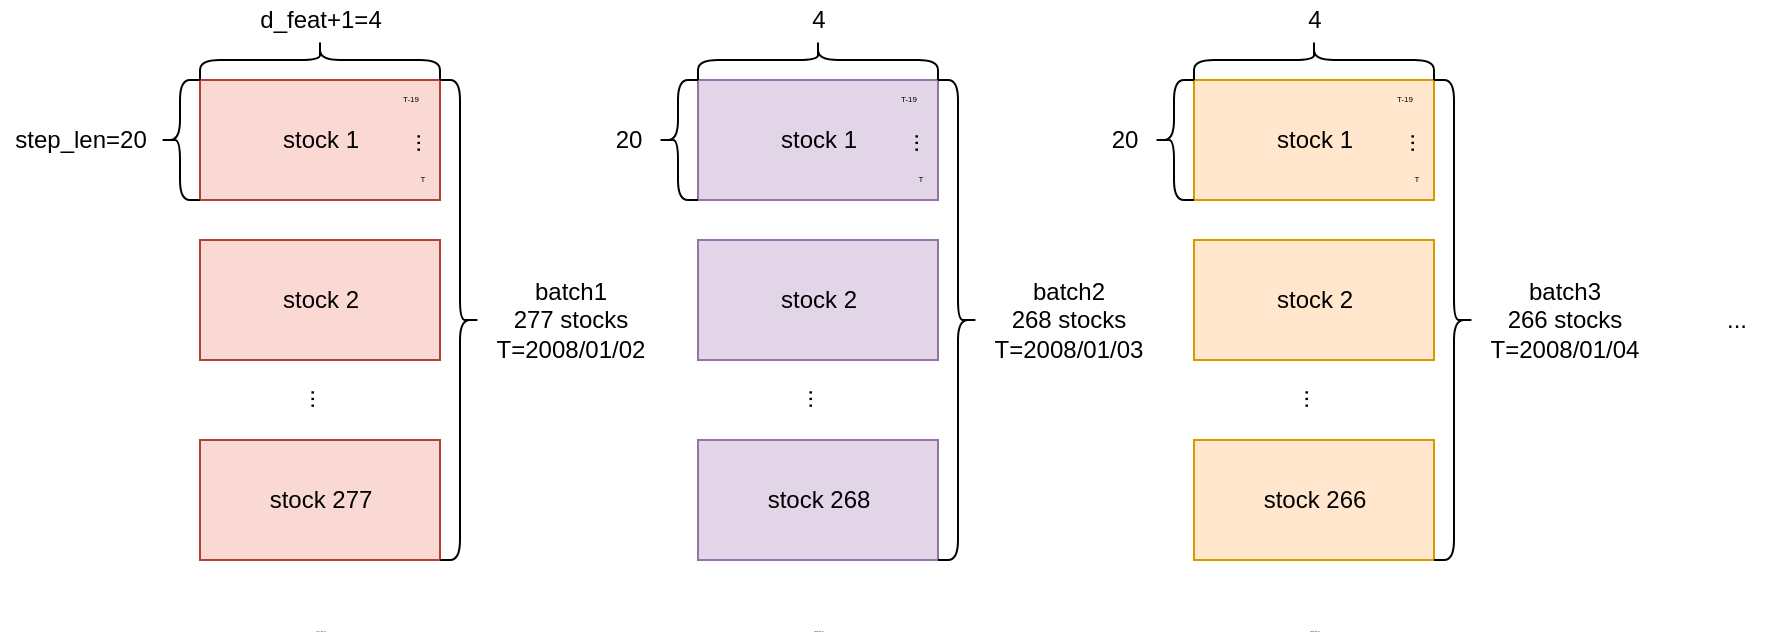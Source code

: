 <mxfile version="14.0.4" type="github">
  <diagram id="UNmK7n31j6BsBcdP9gkj" name="Page-1">
    <mxGraphModel dx="1090" dy="579" grid="0" gridSize="10" guides="1" tooltips="1" connect="1" arrows="1" fold="1" page="0" pageScale="1" pageWidth="827" pageHeight="1169" math="0" shadow="0">
      <root>
        <mxCell id="0" />
        <mxCell id="1" parent="0" />
        <mxCell id="sodSNDlYpSFI1k9hjGXv-1" value="" style="rounded=0;whiteSpace=wrap;html=1;fillColor=#fad9d5;strokeColor=#ae4132;fontFamily=Helvetica;" vertex="1" parent="1">
          <mxGeometry x="118" y="100" width="120" height="60" as="geometry" />
        </mxCell>
        <mxCell id="sodSNDlYpSFI1k9hjGXv-2" value="" style="rounded=0;whiteSpace=wrap;html=1;fillColor=#fad9d5;strokeColor=#ae4132;fontFamily=Helvetica;" vertex="1" parent="1">
          <mxGeometry x="118" y="180" width="120" height="60" as="geometry" />
        </mxCell>
        <mxCell id="sodSNDlYpSFI1k9hjGXv-3" value="" style="rounded=0;whiteSpace=wrap;html=1;fillColor=#fad9d5;strokeColor=#ae4132;fontFamily=Helvetica;" vertex="1" parent="1">
          <mxGeometry x="118" y="280" width="120" height="60" as="geometry" />
        </mxCell>
        <mxCell id="sodSNDlYpSFI1k9hjGXv-5" value="..." style="text;html=1;resizable=0;autosize=1;align=center;verticalAlign=middle;points=[];fillColor=none;strokeColor=none;rounded=0;horizontal=0;fontFamily=Helvetica;" vertex="1" parent="1">
          <mxGeometry x="156" y="250" width="30" height="20" as="geometry" />
        </mxCell>
        <mxCell id="sodSNDlYpSFI1k9hjGXv-10" value="" style="shape=curlyBracket;whiteSpace=wrap;html=1;rounded=1;fontFamily=Helvetica;" vertex="1" parent="1">
          <mxGeometry x="98" y="100" width="20" height="60" as="geometry" />
        </mxCell>
        <mxCell id="sodSNDlYpSFI1k9hjGXv-11" value="" style="shape=curlyBracket;whiteSpace=wrap;html=1;rounded=1;direction=south;fontFamily=Helvetica;" vertex="1" parent="1">
          <mxGeometry x="118" y="80" width="120" height="20" as="geometry" />
        </mxCell>
        <mxCell id="sodSNDlYpSFI1k9hjGXv-12" value="d_feat+1=4" style="text;html=1;resizable=0;autosize=1;align=center;verticalAlign=middle;points=[];fillColor=none;strokeColor=none;rounded=0;fontFamily=Helvetica;" vertex="1" parent="1">
          <mxGeometry x="138" y="60" width="80" height="20" as="geometry" />
        </mxCell>
        <mxCell id="sodSNDlYpSFI1k9hjGXv-13" value="step_len=20" style="text;html=1;resizable=0;autosize=1;align=center;verticalAlign=middle;points=[];fillColor=none;strokeColor=none;rounded=0;fontFamily=Helvetica;" vertex="1" parent="1">
          <mxGeometry x="18" y="120" width="80" height="20" as="geometry" />
        </mxCell>
        <mxCell id="sodSNDlYpSFI1k9hjGXv-14" value="stock 1" style="text;html=1;resizable=0;autosize=1;align=center;verticalAlign=middle;points=[];fillColor=none;strokeColor=none;rounded=0;fontFamily=Helvetica;" vertex="1" parent="1">
          <mxGeometry x="153" y="120" width="50" height="20" as="geometry" />
        </mxCell>
        <mxCell id="sodSNDlYpSFI1k9hjGXv-15" value="stock 2" style="text;html=1;resizable=0;autosize=1;align=center;verticalAlign=middle;points=[];fillColor=none;strokeColor=none;rounded=0;fontFamily=Helvetica;" vertex="1" parent="1">
          <mxGeometry x="153" y="200" width="50" height="20" as="geometry" />
        </mxCell>
        <mxCell id="sodSNDlYpSFI1k9hjGXv-16" value="stock 277" style="text;html=1;resizable=0;autosize=1;align=center;verticalAlign=middle;points=[];fillColor=none;strokeColor=none;rounded=0;fontFamily=Helvetica;" vertex="1" parent="1">
          <mxGeometry x="143" y="300" width="70" height="20" as="geometry" />
        </mxCell>
        <mxCell id="sodSNDlYpSFI1k9hjGXv-17" value="" style="shape=curlyBracket;whiteSpace=wrap;html=1;rounded=1;fontFamily=Helvetica;direction=west;" vertex="1" parent="1">
          <mxGeometry x="238" y="100" width="20" height="240" as="geometry" />
        </mxCell>
        <mxCell id="sodSNDlYpSFI1k9hjGXv-18" value="batch1&lt;br&gt;277 stocks&lt;br&gt;T=2008/01/02" style="text;html=1;resizable=0;autosize=1;align=center;verticalAlign=middle;points=[];fillColor=none;strokeColor=none;rounded=0;fontFamily=Helvetica;" vertex="1" parent="1">
          <mxGeometry x="258" y="195" width="90" height="50" as="geometry" />
        </mxCell>
        <mxCell id="sodSNDlYpSFI1k9hjGXv-21" value="T" style="text;html=1;resizable=0;autosize=1;align=center;verticalAlign=middle;points=[];fillColor=none;strokeColor=none;rounded=0;fontFamily=Helvetica;fontSize=4;" vertex="1" parent="1">
          <mxGeometry x="219" y="140" width="20" height="20" as="geometry" />
        </mxCell>
        <mxCell id="sodSNDlYpSFI1k9hjGXv-22" value="T-19" style="text;html=1;resizable=0;autosize=1;align=center;verticalAlign=middle;points=[];fillColor=none;strokeColor=none;rounded=0;fontFamily=Helvetica;fontSize=4;" vertex="1" parent="1">
          <mxGeometry x="208" y="100" width="30" height="20" as="geometry" />
        </mxCell>
        <mxCell id="sodSNDlYpSFI1k9hjGXv-23" value="..." style="text;html=1;resizable=0;autosize=1;align=center;verticalAlign=middle;points=[];fillColor=none;strokeColor=none;rounded=0;horizontal=0;fontFamily=Helvetica;" vertex="1" parent="1">
          <mxGeometry x="209" y="122" width="30" height="20" as="geometry" />
        </mxCell>
        <mxCell id="sodSNDlYpSFI1k9hjGXv-25" value="" style="rounded=0;whiteSpace=wrap;html=1;fillColor=#e1d5e7;strokeColor=#9673a6;fontFamily=Helvetica;" vertex="1" parent="1">
          <mxGeometry x="367" y="100" width="120" height="60" as="geometry" />
        </mxCell>
        <mxCell id="sodSNDlYpSFI1k9hjGXv-26" value="" style="rounded=0;whiteSpace=wrap;html=1;fillColor=#e1d5e7;strokeColor=#9673a6;fontFamily=Helvetica;" vertex="1" parent="1">
          <mxGeometry x="367" y="180" width="120" height="60" as="geometry" />
        </mxCell>
        <mxCell id="sodSNDlYpSFI1k9hjGXv-27" value="" style="rounded=0;whiteSpace=wrap;html=1;fillColor=#e1d5e7;strokeColor=#9673a6;fontFamily=Helvetica;" vertex="1" parent="1">
          <mxGeometry x="367" y="280" width="120" height="60" as="geometry" />
        </mxCell>
        <mxCell id="sodSNDlYpSFI1k9hjGXv-28" value="..." style="text;html=1;resizable=0;autosize=1;align=center;verticalAlign=middle;points=[];fillColor=none;strokeColor=none;rounded=0;horizontal=0;fontFamily=Helvetica;" vertex="1" parent="1">
          <mxGeometry x="405" y="250" width="30" height="20" as="geometry" />
        </mxCell>
        <mxCell id="sodSNDlYpSFI1k9hjGXv-29" value="" style="shape=curlyBracket;whiteSpace=wrap;html=1;rounded=1;fontFamily=Helvetica;" vertex="1" parent="1">
          <mxGeometry x="347" y="100" width="20" height="60" as="geometry" />
        </mxCell>
        <mxCell id="sodSNDlYpSFI1k9hjGXv-30" value="" style="shape=curlyBracket;whiteSpace=wrap;html=1;rounded=1;direction=south;fontFamily=Helvetica;" vertex="1" parent="1">
          <mxGeometry x="367" y="80" width="120" height="20" as="geometry" />
        </mxCell>
        <mxCell id="sodSNDlYpSFI1k9hjGXv-31" value="4" style="text;html=1;resizable=0;autosize=1;align=center;verticalAlign=middle;points=[];fillColor=none;strokeColor=none;rounded=0;fontFamily=Helvetica;" vertex="1" parent="1">
          <mxGeometry x="417" y="60" width="20" height="20" as="geometry" />
        </mxCell>
        <mxCell id="sodSNDlYpSFI1k9hjGXv-32" value="20" style="text;html=1;resizable=0;autosize=1;align=center;verticalAlign=middle;points=[];fillColor=none;strokeColor=none;rounded=0;fontFamily=Helvetica;" vertex="1" parent="1">
          <mxGeometry x="317" y="120" width="30" height="20" as="geometry" />
        </mxCell>
        <mxCell id="sodSNDlYpSFI1k9hjGXv-33" value="stock 1" style="text;html=1;resizable=0;autosize=1;align=center;verticalAlign=middle;points=[];fillColor=none;strokeColor=none;rounded=0;fontFamily=Helvetica;" vertex="1" parent="1">
          <mxGeometry x="402" y="120" width="50" height="20" as="geometry" />
        </mxCell>
        <mxCell id="sodSNDlYpSFI1k9hjGXv-34" value="stock 2" style="text;html=1;resizable=0;autosize=1;align=center;verticalAlign=middle;points=[];fillColor=none;strokeColor=none;rounded=0;fontFamily=Helvetica;" vertex="1" parent="1">
          <mxGeometry x="402" y="200" width="50" height="20" as="geometry" />
        </mxCell>
        <mxCell id="sodSNDlYpSFI1k9hjGXv-35" value="stock 268" style="text;html=1;resizable=0;autosize=1;align=center;verticalAlign=middle;points=[];fillColor=none;strokeColor=none;rounded=0;fontFamily=Helvetica;" vertex="1" parent="1">
          <mxGeometry x="392" y="300" width="70" height="20" as="geometry" />
        </mxCell>
        <mxCell id="sodSNDlYpSFI1k9hjGXv-36" value="" style="shape=curlyBracket;whiteSpace=wrap;html=1;rounded=1;fontFamily=Helvetica;direction=west;" vertex="1" parent="1">
          <mxGeometry x="487" y="100" width="20" height="240" as="geometry" />
        </mxCell>
        <mxCell id="sodSNDlYpSFI1k9hjGXv-37" value="batch2&lt;br&gt;268 stocks&lt;br&gt;T=2008/01/03" style="text;html=1;resizable=0;autosize=1;align=center;verticalAlign=middle;points=[];fillColor=none;strokeColor=none;rounded=0;fontFamily=Helvetica;" vertex="1" parent="1">
          <mxGeometry x="507" y="195" width="90" height="50" as="geometry" />
        </mxCell>
        <mxCell id="sodSNDlYpSFI1k9hjGXv-38" value="T" style="text;html=1;resizable=0;autosize=1;align=center;verticalAlign=middle;points=[];fillColor=none;strokeColor=none;rounded=0;fontFamily=Helvetica;fontSize=4;" vertex="1" parent="1">
          <mxGeometry x="468" y="140" width="20" height="20" as="geometry" />
        </mxCell>
        <mxCell id="sodSNDlYpSFI1k9hjGXv-39" value="T-19" style="text;html=1;resizable=0;autosize=1;align=center;verticalAlign=middle;points=[];fillColor=none;strokeColor=none;rounded=0;fontFamily=Helvetica;fontSize=4;" vertex="1" parent="1">
          <mxGeometry x="457" y="100" width="30" height="20" as="geometry" />
        </mxCell>
        <mxCell id="sodSNDlYpSFI1k9hjGXv-40" value="..." style="text;html=1;resizable=0;autosize=1;align=center;verticalAlign=middle;points=[];fillColor=none;strokeColor=none;rounded=0;horizontal=0;fontFamily=Helvetica;" vertex="1" parent="1">
          <mxGeometry x="458" y="122" width="30" height="20" as="geometry" />
        </mxCell>
        <mxCell id="sodSNDlYpSFI1k9hjGXv-41" value="" style="rounded=0;whiteSpace=wrap;html=1;fillColor=#ffe6cc;strokeColor=#d79b00;fontFamily=Helvetica;" vertex="1" parent="1">
          <mxGeometry x="615" y="100" width="120" height="60" as="geometry" />
        </mxCell>
        <mxCell id="sodSNDlYpSFI1k9hjGXv-42" value="" style="rounded=0;whiteSpace=wrap;html=1;fillColor=#ffe6cc;strokeColor=#d79b00;fontFamily=Helvetica;" vertex="1" parent="1">
          <mxGeometry x="615" y="180" width="120" height="60" as="geometry" />
        </mxCell>
        <mxCell id="sodSNDlYpSFI1k9hjGXv-43" value="" style="rounded=0;whiteSpace=wrap;html=1;fillColor=#ffe6cc;strokeColor=#d79b00;fontFamily=Helvetica;" vertex="1" parent="1">
          <mxGeometry x="615" y="280" width="120" height="60" as="geometry" />
        </mxCell>
        <mxCell id="sodSNDlYpSFI1k9hjGXv-44" value="..." style="text;html=1;resizable=0;autosize=1;align=center;verticalAlign=middle;points=[];fillColor=none;strokeColor=none;rounded=0;horizontal=0;fontFamily=Helvetica;" vertex="1" parent="1">
          <mxGeometry x="653" y="250" width="30" height="20" as="geometry" />
        </mxCell>
        <mxCell id="sodSNDlYpSFI1k9hjGXv-45" value="" style="shape=curlyBracket;whiteSpace=wrap;html=1;rounded=1;fontFamily=Helvetica;" vertex="1" parent="1">
          <mxGeometry x="595" y="100" width="20" height="60" as="geometry" />
        </mxCell>
        <mxCell id="sodSNDlYpSFI1k9hjGXv-46" value="" style="shape=curlyBracket;whiteSpace=wrap;html=1;rounded=1;direction=south;fontFamily=Helvetica;" vertex="1" parent="1">
          <mxGeometry x="615" y="80" width="120" height="20" as="geometry" />
        </mxCell>
        <mxCell id="sodSNDlYpSFI1k9hjGXv-47" value="4" style="text;html=1;resizable=0;autosize=1;align=center;verticalAlign=middle;points=[];fillColor=none;strokeColor=none;rounded=0;fontFamily=Helvetica;" vertex="1" parent="1">
          <mxGeometry x="665" y="60" width="20" height="20" as="geometry" />
        </mxCell>
        <mxCell id="sodSNDlYpSFI1k9hjGXv-48" value="20" style="text;html=1;resizable=0;autosize=1;align=center;verticalAlign=middle;points=[];fillColor=none;strokeColor=none;rounded=0;fontFamily=Helvetica;" vertex="1" parent="1">
          <mxGeometry x="565" y="120" width="30" height="20" as="geometry" />
        </mxCell>
        <mxCell id="sodSNDlYpSFI1k9hjGXv-49" value="stock 1" style="text;html=1;resizable=0;autosize=1;align=center;verticalAlign=middle;points=[];fillColor=none;strokeColor=none;rounded=0;fontFamily=Helvetica;" vertex="1" parent="1">
          <mxGeometry x="650" y="120" width="50" height="20" as="geometry" />
        </mxCell>
        <mxCell id="sodSNDlYpSFI1k9hjGXv-50" value="stock 2" style="text;html=1;resizable=0;autosize=1;align=center;verticalAlign=middle;points=[];fillColor=none;strokeColor=none;rounded=0;fontFamily=Helvetica;" vertex="1" parent="1">
          <mxGeometry x="650" y="200" width="50" height="20" as="geometry" />
        </mxCell>
        <mxCell id="sodSNDlYpSFI1k9hjGXv-51" value="stock 266" style="text;html=1;resizable=0;autosize=1;align=center;verticalAlign=middle;points=[];fillColor=none;strokeColor=none;rounded=0;fontFamily=Helvetica;" vertex="1" parent="1">
          <mxGeometry x="640" y="300" width="70" height="20" as="geometry" />
        </mxCell>
        <mxCell id="sodSNDlYpSFI1k9hjGXv-52" value="" style="shape=curlyBracket;whiteSpace=wrap;html=1;rounded=1;fontFamily=Helvetica;direction=west;" vertex="1" parent="1">
          <mxGeometry x="735" y="100" width="20" height="240" as="geometry" />
        </mxCell>
        <mxCell id="sodSNDlYpSFI1k9hjGXv-53" value="batch3&lt;br&gt;266 stocks&lt;br&gt;T=2008/01/04" style="text;html=1;resizable=0;autosize=1;align=center;verticalAlign=middle;points=[];fillColor=none;strokeColor=none;rounded=0;fontFamily=Helvetica;" vertex="1" parent="1">
          <mxGeometry x="755" y="195" width="90" height="50" as="geometry" />
        </mxCell>
        <mxCell id="sodSNDlYpSFI1k9hjGXv-54" value="T" style="text;html=1;resizable=0;autosize=1;align=center;verticalAlign=middle;points=[];fillColor=none;strokeColor=none;rounded=0;fontFamily=Helvetica;fontSize=4;" vertex="1" parent="1">
          <mxGeometry x="716" y="140" width="20" height="20" as="geometry" />
        </mxCell>
        <mxCell id="sodSNDlYpSFI1k9hjGXv-55" value="T-19" style="text;html=1;resizable=0;autosize=1;align=center;verticalAlign=middle;points=[];fillColor=none;strokeColor=none;rounded=0;fontFamily=Helvetica;fontSize=4;" vertex="1" parent="1">
          <mxGeometry x="705" y="100" width="30" height="20" as="geometry" />
        </mxCell>
        <mxCell id="sodSNDlYpSFI1k9hjGXv-56" value="..." style="text;html=1;resizable=0;autosize=1;align=center;verticalAlign=middle;points=[];fillColor=none;strokeColor=none;rounded=0;horizontal=0;fontFamily=Helvetica;" vertex="1" parent="1">
          <mxGeometry x="706" y="122" width="30" height="20" as="geometry" />
        </mxCell>
        <mxCell id="sodSNDlYpSFI1k9hjGXv-58" value="[277,20,4]" style="text;html=1;resizable=0;autosize=1;align=center;verticalAlign=middle;points=[];fillColor=none;strokeColor=none;rounded=0;fontFamily=Helvetica;fontSize=1;" vertex="1" parent="1">
          <mxGeometry x="148" y="370" width="60" height="10" as="geometry" />
        </mxCell>
        <mxCell id="sodSNDlYpSFI1k9hjGXv-59" value="[268,20,4]" style="text;html=1;resizable=0;autosize=1;align=center;verticalAlign=middle;points=[];fillColor=none;strokeColor=none;rounded=0;fontFamily=Helvetica;fontSize=1;" vertex="1" parent="1">
          <mxGeometry x="397" y="370" width="60" height="10" as="geometry" />
        </mxCell>
        <mxCell id="sodSNDlYpSFI1k9hjGXv-60" value="[266,20,4]" style="text;html=1;resizable=0;autosize=1;align=center;verticalAlign=middle;points=[];fillColor=none;strokeColor=none;rounded=0;fontFamily=Helvetica;fontSize=1;" vertex="1" parent="1">
          <mxGeometry x="645" y="370" width="60" height="10" as="geometry" />
        </mxCell>
        <mxCell id="sodSNDlYpSFI1k9hjGXv-61" value="..." style="text;html=1;resizable=0;autosize=1;align=center;verticalAlign=middle;points=[];fillColor=none;strokeColor=none;rounded=0;horizontal=1;fontFamily=Helvetica;" vertex="1" parent="1">
          <mxGeometry x="871" y="210" width="30" height="20" as="geometry" />
        </mxCell>
      </root>
    </mxGraphModel>
  </diagram>
</mxfile>
